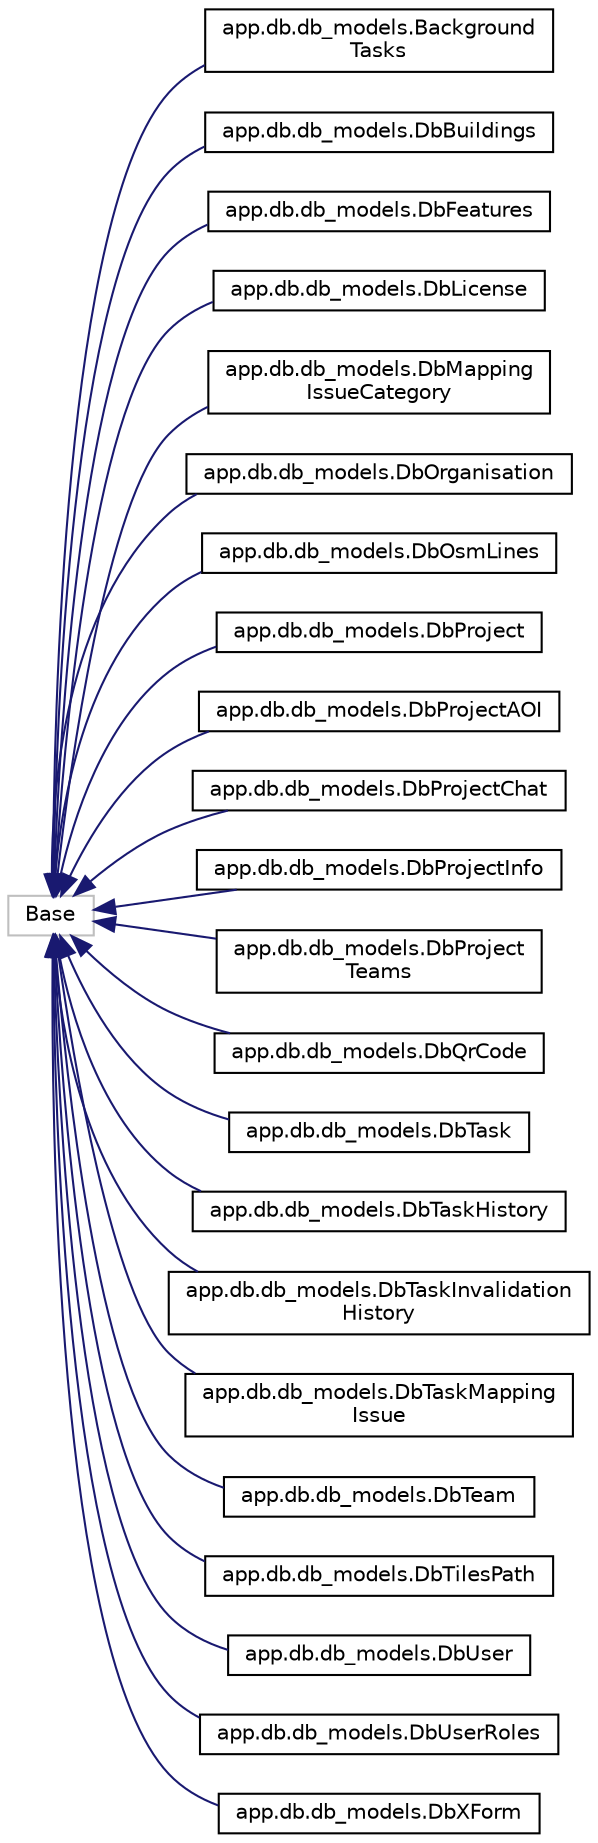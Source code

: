 digraph "Graphical Class Hierarchy"
{
 // LATEX_PDF_SIZE
  edge [fontname="Helvetica",fontsize="10",labelfontname="Helvetica",labelfontsize="10"];
  node [fontname="Helvetica",fontsize="10",shape=record];
  rankdir="LR";
  Node0 [label="Base",height=0.2,width=0.4,color="grey75", fillcolor="white", style="filled",tooltip=" "];
  Node0 -> Node1 [dir="back",color="midnightblue",fontsize="10",style="solid",fontname="Helvetica"];
  Node1 [label="app.db.db_models.Background\lTasks",height=0.2,width=0.4,color="black", fillcolor="white", style="filled",URL="$classapp_1_1db_1_1db__models_1_1BackgroundTasks.html",tooltip=" "];
  Node0 -> Node2 [dir="back",color="midnightblue",fontsize="10",style="solid",fontname="Helvetica"];
  Node2 [label="app.db.db_models.DbBuildings",height=0.2,width=0.4,color="black", fillcolor="white", style="filled",URL="$classapp_1_1db_1_1db__models_1_1DbBuildings.html",tooltip=" "];
  Node0 -> Node3 [dir="back",color="midnightblue",fontsize="10",style="solid",fontname="Helvetica"];
  Node3 [label="app.db.db_models.DbFeatures",height=0.2,width=0.4,color="black", fillcolor="white", style="filled",URL="$classapp_1_1db_1_1db__models_1_1DbFeatures.html",tooltip=" "];
  Node0 -> Node4 [dir="back",color="midnightblue",fontsize="10",style="solid",fontname="Helvetica"];
  Node4 [label="app.db.db_models.DbLicense",height=0.2,width=0.4,color="black", fillcolor="white", style="filled",URL="$classapp_1_1db_1_1db__models_1_1DbLicense.html",tooltip=" "];
  Node0 -> Node5 [dir="back",color="midnightblue",fontsize="10",style="solid",fontname="Helvetica"];
  Node5 [label="app.db.db_models.DbMapping\lIssueCategory",height=0.2,width=0.4,color="black", fillcolor="white", style="filled",URL="$classapp_1_1db_1_1db__models_1_1DbMappingIssueCategory.html",tooltip=" "];
  Node0 -> Node6 [dir="back",color="midnightblue",fontsize="10",style="solid",fontname="Helvetica"];
  Node6 [label="app.db.db_models.DbOrganisation",height=0.2,width=0.4,color="black", fillcolor="white", style="filled",URL="$classapp_1_1db_1_1db__models_1_1DbOrganisation.html",tooltip=" "];
  Node0 -> Node7 [dir="back",color="midnightblue",fontsize="10",style="solid",fontname="Helvetica"];
  Node7 [label="app.db.db_models.DbOsmLines",height=0.2,width=0.4,color="black", fillcolor="white", style="filled",URL="$classapp_1_1db_1_1db__models_1_1DbOsmLines.html",tooltip=" "];
  Node0 -> Node8 [dir="back",color="midnightblue",fontsize="10",style="solid",fontname="Helvetica"];
  Node8 [label="app.db.db_models.DbProject",height=0.2,width=0.4,color="black", fillcolor="white", style="filled",URL="$classapp_1_1db_1_1db__models_1_1DbProject.html",tooltip=" "];
  Node0 -> Node9 [dir="back",color="midnightblue",fontsize="10",style="solid",fontname="Helvetica"];
  Node9 [label="app.db.db_models.DbProjectAOI",height=0.2,width=0.4,color="black", fillcolor="white", style="filled",URL="$classapp_1_1db_1_1db__models_1_1DbProjectAOI.html",tooltip=" "];
  Node0 -> Node10 [dir="back",color="midnightblue",fontsize="10",style="solid",fontname="Helvetica"];
  Node10 [label="app.db.db_models.DbProjectChat",height=0.2,width=0.4,color="black", fillcolor="white", style="filled",URL="$classapp_1_1db_1_1db__models_1_1DbProjectChat.html",tooltip=" "];
  Node0 -> Node11 [dir="back",color="midnightblue",fontsize="10",style="solid",fontname="Helvetica"];
  Node11 [label="app.db.db_models.DbProjectInfo",height=0.2,width=0.4,color="black", fillcolor="white", style="filled",URL="$classapp_1_1db_1_1db__models_1_1DbProjectInfo.html",tooltip=" "];
  Node0 -> Node12 [dir="back",color="midnightblue",fontsize="10",style="solid",fontname="Helvetica"];
  Node12 [label="app.db.db_models.DbProject\lTeams",height=0.2,width=0.4,color="black", fillcolor="white", style="filled",URL="$classapp_1_1db_1_1db__models_1_1DbProjectTeams.html",tooltip=" "];
  Node0 -> Node13 [dir="back",color="midnightblue",fontsize="10",style="solid",fontname="Helvetica"];
  Node13 [label="app.db.db_models.DbQrCode",height=0.2,width=0.4,color="black", fillcolor="white", style="filled",URL="$classapp_1_1db_1_1db__models_1_1DbQrCode.html",tooltip=" "];
  Node0 -> Node14 [dir="back",color="midnightblue",fontsize="10",style="solid",fontname="Helvetica"];
  Node14 [label="app.db.db_models.DbTask",height=0.2,width=0.4,color="black", fillcolor="white", style="filled",URL="$classapp_1_1db_1_1db__models_1_1DbTask.html",tooltip=" "];
  Node0 -> Node15 [dir="back",color="midnightblue",fontsize="10",style="solid",fontname="Helvetica"];
  Node15 [label="app.db.db_models.DbTaskHistory",height=0.2,width=0.4,color="black", fillcolor="white", style="filled",URL="$classapp_1_1db_1_1db__models_1_1DbTaskHistory.html",tooltip=" "];
  Node0 -> Node16 [dir="back",color="midnightblue",fontsize="10",style="solid",fontname="Helvetica"];
  Node16 [label="app.db.db_models.DbTaskInvalidation\lHistory",height=0.2,width=0.4,color="black", fillcolor="white", style="filled",URL="$classapp_1_1db_1_1db__models_1_1DbTaskInvalidationHistory.html",tooltip=" "];
  Node0 -> Node17 [dir="back",color="midnightblue",fontsize="10",style="solid",fontname="Helvetica"];
  Node17 [label="app.db.db_models.DbTaskMapping\lIssue",height=0.2,width=0.4,color="black", fillcolor="white", style="filled",URL="$classapp_1_1db_1_1db__models_1_1DbTaskMappingIssue.html",tooltip=" "];
  Node0 -> Node18 [dir="back",color="midnightblue",fontsize="10",style="solid",fontname="Helvetica"];
  Node18 [label="app.db.db_models.DbTeam",height=0.2,width=0.4,color="black", fillcolor="white", style="filled",URL="$classapp_1_1db_1_1db__models_1_1DbTeam.html",tooltip=" "];
  Node0 -> Node19 [dir="back",color="midnightblue",fontsize="10",style="solid",fontname="Helvetica"];
  Node19 [label="app.db.db_models.DbTilesPath",height=0.2,width=0.4,color="black", fillcolor="white", style="filled",URL="$classapp_1_1db_1_1db__models_1_1DbTilesPath.html",tooltip=" "];
  Node0 -> Node20 [dir="back",color="midnightblue",fontsize="10",style="solid",fontname="Helvetica"];
  Node20 [label="app.db.db_models.DbUser",height=0.2,width=0.4,color="black", fillcolor="white", style="filled",URL="$classapp_1_1db_1_1db__models_1_1DbUser.html",tooltip=" "];
  Node0 -> Node21 [dir="back",color="midnightblue",fontsize="10",style="solid",fontname="Helvetica"];
  Node21 [label="app.db.db_models.DbUserRoles",height=0.2,width=0.4,color="black", fillcolor="white", style="filled",URL="$classapp_1_1db_1_1db__models_1_1DbUserRoles.html",tooltip=" "];
  Node0 -> Node22 [dir="back",color="midnightblue",fontsize="10",style="solid",fontname="Helvetica"];
  Node22 [label="app.db.db_models.DbXForm",height=0.2,width=0.4,color="black", fillcolor="white", style="filled",URL="$classapp_1_1db_1_1db__models_1_1DbXForm.html",tooltip=" "];
}
